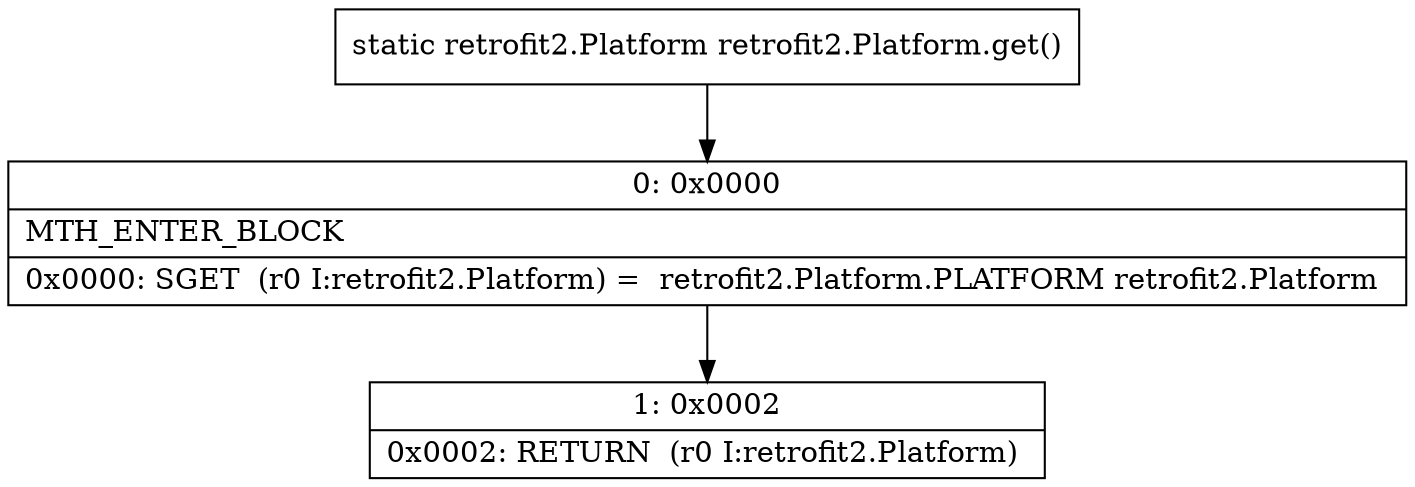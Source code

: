 digraph "CFG forretrofit2.Platform.get()Lretrofit2\/Platform;" {
Node_0 [shape=record,label="{0\:\ 0x0000|MTH_ENTER_BLOCK\l|0x0000: SGET  (r0 I:retrofit2.Platform) =  retrofit2.Platform.PLATFORM retrofit2.Platform \l}"];
Node_1 [shape=record,label="{1\:\ 0x0002|0x0002: RETURN  (r0 I:retrofit2.Platform) \l}"];
MethodNode[shape=record,label="{static retrofit2.Platform retrofit2.Platform.get() }"];
MethodNode -> Node_0;
Node_0 -> Node_1;
}


